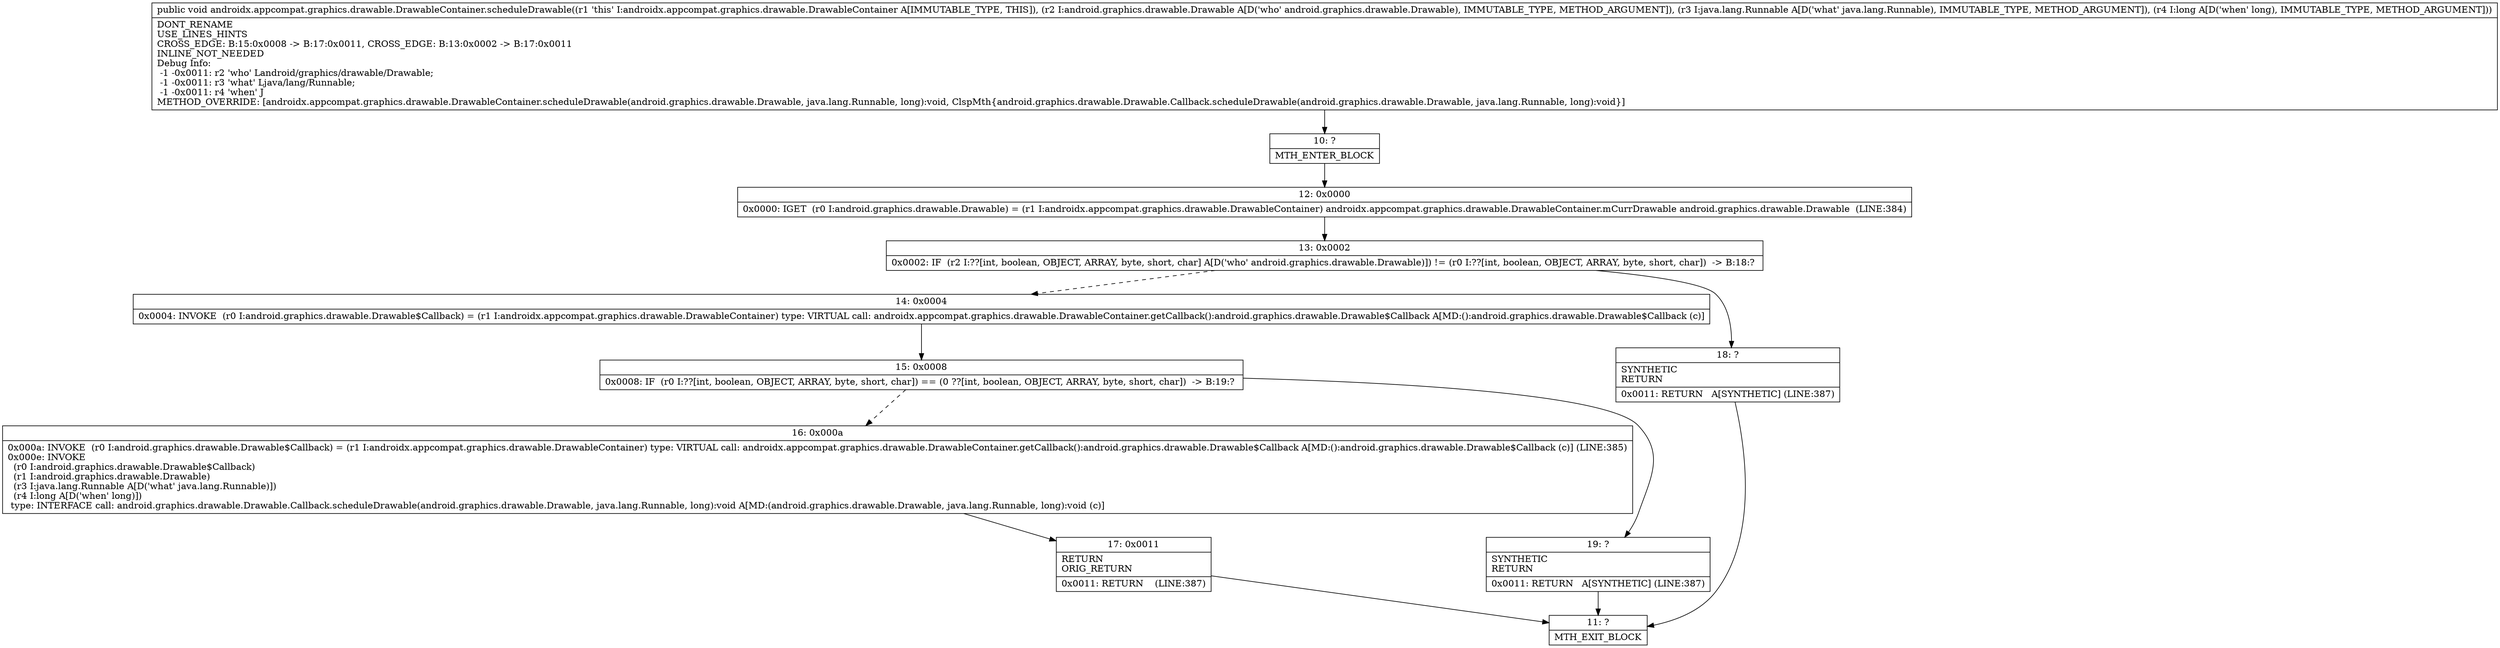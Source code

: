 digraph "CFG forandroidx.appcompat.graphics.drawable.DrawableContainer.scheduleDrawable(Landroid\/graphics\/drawable\/Drawable;Ljava\/lang\/Runnable;J)V" {
Node_10 [shape=record,label="{10\:\ ?|MTH_ENTER_BLOCK\l}"];
Node_12 [shape=record,label="{12\:\ 0x0000|0x0000: IGET  (r0 I:android.graphics.drawable.Drawable) = (r1 I:androidx.appcompat.graphics.drawable.DrawableContainer) androidx.appcompat.graphics.drawable.DrawableContainer.mCurrDrawable android.graphics.drawable.Drawable  (LINE:384)\l}"];
Node_13 [shape=record,label="{13\:\ 0x0002|0x0002: IF  (r2 I:??[int, boolean, OBJECT, ARRAY, byte, short, char] A[D('who' android.graphics.drawable.Drawable)]) != (r0 I:??[int, boolean, OBJECT, ARRAY, byte, short, char])  \-\> B:18:? \l}"];
Node_14 [shape=record,label="{14\:\ 0x0004|0x0004: INVOKE  (r0 I:android.graphics.drawable.Drawable$Callback) = (r1 I:androidx.appcompat.graphics.drawable.DrawableContainer) type: VIRTUAL call: androidx.appcompat.graphics.drawable.DrawableContainer.getCallback():android.graphics.drawable.Drawable$Callback A[MD:():android.graphics.drawable.Drawable$Callback (c)]\l}"];
Node_15 [shape=record,label="{15\:\ 0x0008|0x0008: IF  (r0 I:??[int, boolean, OBJECT, ARRAY, byte, short, char]) == (0 ??[int, boolean, OBJECT, ARRAY, byte, short, char])  \-\> B:19:? \l}"];
Node_16 [shape=record,label="{16\:\ 0x000a|0x000a: INVOKE  (r0 I:android.graphics.drawable.Drawable$Callback) = (r1 I:androidx.appcompat.graphics.drawable.DrawableContainer) type: VIRTUAL call: androidx.appcompat.graphics.drawable.DrawableContainer.getCallback():android.graphics.drawable.Drawable$Callback A[MD:():android.graphics.drawable.Drawable$Callback (c)] (LINE:385)\l0x000e: INVOKE  \l  (r0 I:android.graphics.drawable.Drawable$Callback)\l  (r1 I:android.graphics.drawable.Drawable)\l  (r3 I:java.lang.Runnable A[D('what' java.lang.Runnable)])\l  (r4 I:long A[D('when' long)])\l type: INTERFACE call: android.graphics.drawable.Drawable.Callback.scheduleDrawable(android.graphics.drawable.Drawable, java.lang.Runnable, long):void A[MD:(android.graphics.drawable.Drawable, java.lang.Runnable, long):void (c)]\l}"];
Node_17 [shape=record,label="{17\:\ 0x0011|RETURN\lORIG_RETURN\l|0x0011: RETURN    (LINE:387)\l}"];
Node_11 [shape=record,label="{11\:\ ?|MTH_EXIT_BLOCK\l}"];
Node_19 [shape=record,label="{19\:\ ?|SYNTHETIC\lRETURN\l|0x0011: RETURN   A[SYNTHETIC] (LINE:387)\l}"];
Node_18 [shape=record,label="{18\:\ ?|SYNTHETIC\lRETURN\l|0x0011: RETURN   A[SYNTHETIC] (LINE:387)\l}"];
MethodNode[shape=record,label="{public void androidx.appcompat.graphics.drawable.DrawableContainer.scheduleDrawable((r1 'this' I:androidx.appcompat.graphics.drawable.DrawableContainer A[IMMUTABLE_TYPE, THIS]), (r2 I:android.graphics.drawable.Drawable A[D('who' android.graphics.drawable.Drawable), IMMUTABLE_TYPE, METHOD_ARGUMENT]), (r3 I:java.lang.Runnable A[D('what' java.lang.Runnable), IMMUTABLE_TYPE, METHOD_ARGUMENT]), (r4 I:long A[D('when' long), IMMUTABLE_TYPE, METHOD_ARGUMENT]))  | DONT_RENAME\lUSE_LINES_HINTS\lCROSS_EDGE: B:15:0x0008 \-\> B:17:0x0011, CROSS_EDGE: B:13:0x0002 \-\> B:17:0x0011\lINLINE_NOT_NEEDED\lDebug Info:\l  \-1 \-0x0011: r2 'who' Landroid\/graphics\/drawable\/Drawable;\l  \-1 \-0x0011: r3 'what' Ljava\/lang\/Runnable;\l  \-1 \-0x0011: r4 'when' J\lMETHOD_OVERRIDE: [androidx.appcompat.graphics.drawable.DrawableContainer.scheduleDrawable(android.graphics.drawable.Drawable, java.lang.Runnable, long):void, ClspMth\{android.graphics.drawable.Drawable.Callback.scheduleDrawable(android.graphics.drawable.Drawable, java.lang.Runnable, long):void\}]\l}"];
MethodNode -> Node_10;Node_10 -> Node_12;
Node_12 -> Node_13;
Node_13 -> Node_14[style=dashed];
Node_13 -> Node_18;
Node_14 -> Node_15;
Node_15 -> Node_16[style=dashed];
Node_15 -> Node_19;
Node_16 -> Node_17;
Node_17 -> Node_11;
Node_19 -> Node_11;
Node_18 -> Node_11;
}

